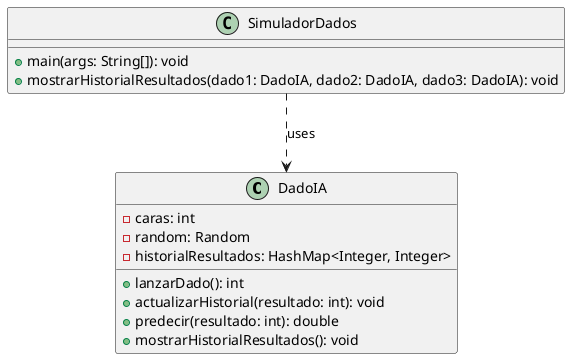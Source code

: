 @startuml

class DadoIA {
    - caras: int
    - random: Random
    - historialResultados: HashMap<Integer, Integer>
    + lanzarDado(): int
    + actualizarHistorial(resultado: int): void
    + predecir(resultado: int): double
    + mostrarHistorialResultados(): void
}

class SimuladorDados {
    + main(args: String[]): void
    + mostrarHistorialResultados(dado1: DadoIA, dado2: DadoIA, dado3: DadoIA): void
}

SimuladorDados .down.> DadoIA : uses

@enduml
